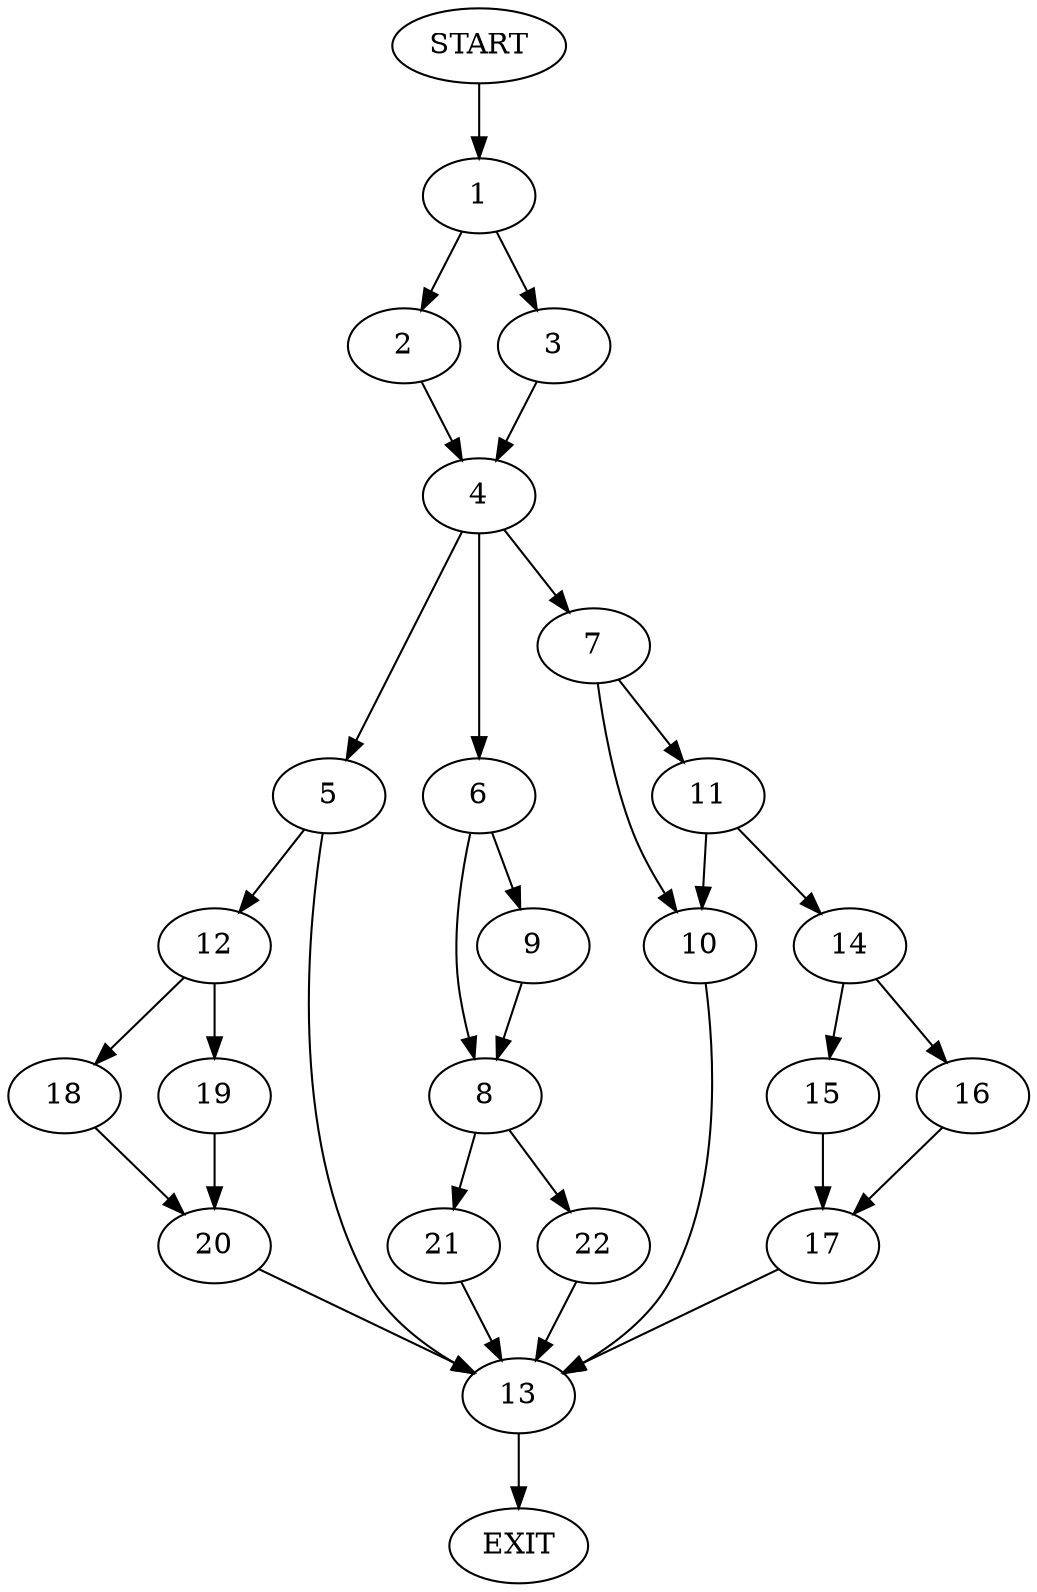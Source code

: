digraph {
0 [label="START"]
23 [label="EXIT"]
0 -> 1
1 -> 2
1 -> 3
3 -> 4
2 -> 4
4 -> 5
4 -> 6
4 -> 7
6 -> 8
6 -> 9
7 -> 10
7 -> 11
5 -> 12
5 -> 13
10 -> 13
11 -> 14
11 -> 10
14 -> 15
14 -> 16
15 -> 17
16 -> 17
17 -> 13
13 -> 23
12 -> 18
12 -> 19
19 -> 20
18 -> 20
20 -> 13
8 -> 21
8 -> 22
9 -> 8
22 -> 13
21 -> 13
}
